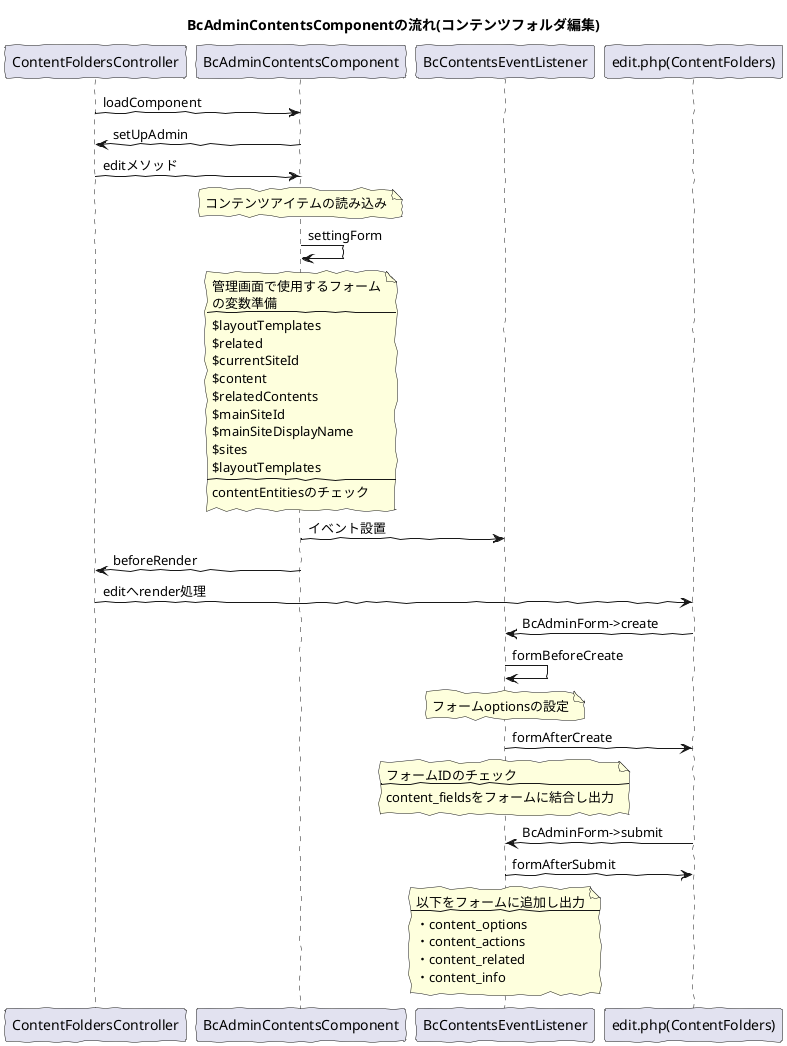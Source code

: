 @startuml

skinparam handwritten true
skinparam backgroundColor white

title BcAdminContentsComponentの流れ(コンテンツフォルダ編集)

participant "ContentFoldersController" as Controller
participant "BcAdminContentsComponent" as Component
participant "BcContentsEventListener" as EventListener
participant "edit.php(ContentFolders)" as template

Controller -> Component : loadComponent

Component -> Controller : setUpAdmin

Controller -> Component : editメソッド


note over Component
コンテンツアイテムの読み込み
endnote

Component -> Component : settingForm
note over Component
管理画面で使用するフォーム
の変数準備
---
$layoutTemplates
$related
$currentSiteId
$content
$relatedContents
$mainSiteId
$mainSiteDisplayName
$sites
$layoutTemplates
---
contentEntitiesのチェック
endnote

Component -> EventListener  : イベント設置

Controller <- Component : beforeRender

Controller -> template : editへrender処理

EventListener <- template : BcAdminForm->create

EventListener -> EventListener : formBeforeCreate
note over EventListener
フォームoptionsの設定
endnote
EventListener -> template : formAfterCreate

note over EventListener
フォームIDのチェック
---
content_fieldsをフォームに結合し出力
endnote

EventListener <- template : BcAdminForm->submit

EventListener -> template : formAfterSubmit
note over EventListener
以下をフォームに追加し出力
---
・content_options
・content_actions
・content_related
・content_info
endnote
@enduml